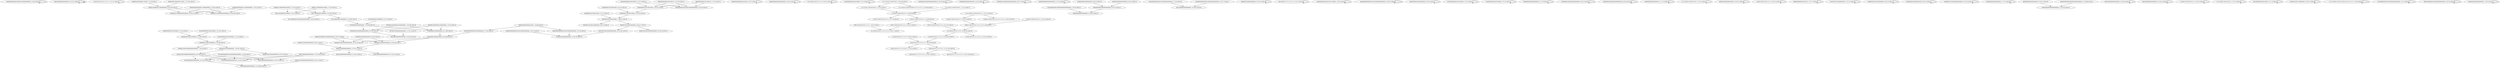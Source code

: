 digraph G {
    "000000000000010000010000000000000_1-34:20-LEN:33" -> "000000000000010000010000000000000_1-34:20-LEN:33";
    "00010000000000000000_14-34:15-LEN:20" -> "00010000000000000000_14-34:15-LEN:20";
    "110010101011011111111_11-31:13-LEN:21" -> "110010101011011111111_11-31:13-LEN:21";
    "000000010000000110000_1-22:16-LEN:21" -> "0000010000000110000000000_4-28:250-LEN:25";
    "0000000010000000110000_1-22:220-LEN:22" -> "0000010000000110000000000_4-28:250-LEN:25";
    "000000010000000000000_10-30:618-LEN:21" -> "00000100000000000000_12-31:611-LEN:20";
    "000000000000000010000_3-24:13-LEN:21" -> "000000000000000010000_3-24:13-LEN:21";
    "00000010001000000000_7-26:367-LEN:20" -> "0000010001000000000000000_8-32:366-LEN:25";
    "00000010001000000000_7-26:367-LEN:20" -> "000001000100000000000_8-29:14-LEN:21";
    "0000000000000000000000_4-26:13-LEN:22" -> "0000000000000000000000_4-26:13-LEN:22";
    "10000000100000000000_8-28:20-LEN:20" -> "000000010000000000000_10-30:618-LEN:21";
    "10000000100000000000_8-28:20-LEN:20" -> "000000010000000000000000_10-34:16-LEN:24";
    "0000010010000000000000000_9-33:15-LEN:25" -> "00100000000000000000_15-34:960-LEN:20";
    "00011000000001000000_4-23:283-LEN:20" -> "00110000000010000000000000000_5-34:19-LEN:29";
    "00011000000001000000_4-23:283-LEN:20" -> "001100000000100000000_5-25:283-LEN:21";
    "00000010000000100000000000_3-28:15-LEN:26" -> "000000010000000000000_10-30:618-LEN:21";
    "00000010000000100000000000_3-28:15-LEN:26" -> "000000010000000000000000_10-34:16-LEN:24";
    "01110010101011111111_9-29:13-LEN:20" -> "01110010101011111111_9-29:13-LEN:20";
    "000000000001000100000_1-22:24-LEN:21" -> "00000000010001000000_4-23:362-LEN:20";
    "001000000001000100000_1-22:13-LEN:21" -> "001000000001000100000_1-22:13-LEN:21";
    "1000111001010101111111_6-27:128-LEN:22" -> "01110010101011111111_9-28:202-LEN:20";
    "000001100000000100000_1-22:28-LEN:21" -> "00011000000001000000_4-23:283-LEN:20";
    "000001100000000100000_1-22:28-LEN:21" -> "00011000000001000000_4-24:13-LEN:20";
    "00010000000000000000_14-34:15-LEN:20" -> "00010000000000000000_14-34:15-LEN:20";
    "11101011100101010111_4-23:99-LEN:20" -> "1101011100101010111111_5-27:14-LEN:22";
    "11101011100101010111_4-23:99-LEN:20" -> "11010111001010101111_5-24:89-LEN:20";
    "111110101110010101011_2-22:97-LEN:21" -> "11101011100101010111_4-23:99-LEN:20";
    "11000111001010101111_5-24:124-LEN:20" -> "1000111001010101111111_6-27:128-LEN:22";
    "000010010001000000000000_10-33:392-LEN:24" -> "00100010000000000000_15-34:379-LEN:20";
    "0000000000000000110000000000_1-28:26-LEN:28" -> "000000011000000000000000_10-34:15-LEN:24";
    "0000000000000000110000000000_1-28:26-LEN:28" -> "0000000110000000000000000_10-34:265-LEN:25";
    "00000001000000001000000000_1-26:190-LEN:26" -> "1000000001000000000000000_8-33:33-LEN:25";
    "00000001000000001000000000_1-26:190-LEN:26" -> "10000000010000000000_8-27:494-LEN:20";
    "0000000010000000000000000_9-34:16-LEN:25" -> "0000000010000000000000000_9-34:16-LEN:25";
    "11000111001010101111_4-24:16-LEN:20" -> "1000111001010101111111_6-27:128-LEN:22";
    "0000001100000000100000_1-22:253-LEN:22" -> "00011000000001000000_4-23:283-LEN:20";
    "0000001100000000100000_1-22:253-LEN:22" -> "00011000000001000000_4-24:13-LEN:20";
    "00000000000000000000_4-24:14-LEN:20" -> "00000000000000000000_4-24:14-LEN:20";
    "11001010101111111111_11-30:195-LEN:20" -> "1001010101111111111011_12-34:22-LEN:22";
    "11001010101111111111_11-30:195-LEN:20" -> "10010101011111111111_12-31:162-LEN:20";
    "10000000100000000000000000_8-34:17-LEN:26" -> "10000000100000000000000000_8-34:17-LEN:26";
    "11111101011100101010_1-20:130-LEN:20" -> "111110101110010101011_2-22:97-LEN:21";
    "11111101011100101010_1-20:130-LEN:20" -> "111110101110010101001111111111111_2-34:30-LEN:33";
    "000000010000000000000_9-30:14-LEN:21" -> "00000100000000000000_12-31:611-LEN:20";
    "0000000000000000000000_1-23:13-LEN:22" -> "0000000000000000000000_1-23:13-LEN:22";
    "000000000000000000000000_9-33:32-LEN:24" -> "00000000000000000000_14-34:62-LEN:20";
    "01100101010111111111_9-29:14-LEN:20" -> "11001010101111111111_11-30:195-LEN:20";
    "10010101011111111111_12-31:162-LEN:20" -> "001010101111111111111_13-34:13-LEN:21";
    "10010101011111111111_12-31:162-LEN:20" -> "0010101011111111111111_13-34:136-LEN:22";
    "00100000000010001000000000000000_1-33:16-LEN:32" -> "00010000000000000000_14-34:43-LEN:20";
    "0000010001000000000000000_8-32:366-LEN:25" -> "000100000000000000010_14-34:14-LEN:21";
    "0000010001000000000000000_8-32:366-LEN:25" -> "00010000000000000000_14-34:32-LEN:20";
    "0000010001000000000000000_8-32:366-LEN:25" -> "00010000000000000000_14-33:976-LEN:20";
    "1010111001010101111111_6-27:87-LEN:22" -> "01110010101011111111_9-28:202-LEN:20";
    "10000000000000000000_8-28:20-LEN:20" -> "000000000000000000000000_9-33:32-LEN:24";
    "00000000100100010000_5-25:13-LEN:20" -> "00000001001000100000_7-26:431-LEN:20";
    "00000000100000000000_9-28:596-LEN:20" -> "000000010000000000000_10-30:618-LEN:21";
    "00000000100000000000_9-28:596-LEN:20" -> "000000010000000000000000_10-34:16-LEN:24";
    "00000001000000000000_10-30:13-LEN:20" -> "00000001000000000000_10-30:13-LEN:20";
    "00101000111111111111_13-32:13-LEN:20" -> "00101000111111111111_13-32:13-LEN:20";
    "00000000000000001000_1-20:88-LEN:20" -> "00000000000000010001000000000000_2-33:16-LEN:32";
    "00000000000000001000_1-20:88-LEN:20" -> "00000000000000010000000000_2-27:85-LEN:26";
    "00000000000000010001000000000000_2-33:16-LEN:32" -> "00100010000000000000_15-34:379-LEN:20";
    "00000000000001001001100000_1-26:14-LEN:26" -> "00000000000001001001100000_1-26:14-LEN:26";
    "11010111001010101111_5-24:89-LEN:20" -> "1010111001010101111111_6-27:87-LEN:22";
    "11010111001010101111_5-24:89-LEN:20" -> "1010111001010101111111_6-28:13-LEN:22";
    "0000000000000000100100000000000000_1-34:197-LEN:34" -> "0000000000000000100100000000000000_1-34:197-LEN:34";
    "000000000010000000000_9-30:13-LEN:21" -> "000000000010000000000_9-30:13-LEN:21";
    "00100000000010000000000000000000_1-33:29-LEN:32" -> "00000000000000000000_14-34:62-LEN:20";
    "00000000010001000000_4-23:362-LEN:20" -> "000000001000100000000_5-25:368-LEN:21";
    "0010000000001001000000_1-23:13-LEN:22" -> "0010000000001001000000_1-23:13-LEN:22";
    "010000000010001000000_2-23:13-LEN:21" -> "010000000010001000000_2-23:13-LEN:21";
    "0000001000000001000000000_1-26:19-LEN:25" -> "1000000001000000000000000_8-33:33-LEN:25";
    "0000001000000001000000000_1-26:19-LEN:25" -> "10000000010000000000_8-27:494-LEN:20";
    "0000000000000100100010_1-22:374-LEN:22" -> "000000000010010001000000000000_4-34:16-LEN:30";
    "0000000000000100100010_1-22:374-LEN:22" -> "000000000010010001000_4-24:415-LEN:21";
    "000000000000000000000_1-22:13-LEN:21" -> "000000000000000000000_1-22:13-LEN:21";
    "00001000000000000000_13-32:591-LEN:20" -> "000100000000000000010_14-34:14-LEN:21";
    "00001000000000000000_13-32:591-LEN:20" -> "00010000000000000000_14-34:32-LEN:20";
    "00001000000000000000_13-32:591-LEN:20" -> "00010000000000000000_14-33:976-LEN:20";
    "0000000010000000000000000_9-34:14-LEN:25" -> "0000000010000000000000000_9-34:14-LEN:25";
    "00000000000000010000000000_2-27:85-LEN:26" -> "00000000100000000000_9-28:596-LEN:20";
    "1000000001000000000000000_8-33:33-LEN:25" -> "00010000000000000000_14-34:44-LEN:20";
    "10000000100000000000000000_8-34:16-LEN:26" -> "10000000100000000000000000_8-34:16-LEN:26";
    "000000000000100100010_1-22:35-LEN:21" -> "000000000010010001000000000000_4-34:16-LEN:30";
    "000000000000100100010_1-22:35-LEN:21" -> "000000000010010001000_4-24:415-LEN:21";
    "00000000000000000010_1-21:13-LEN:20" -> "00000000000000000010_1-21:13-LEN:20";
    "00000000000000000000_8-28:14-LEN:20" -> "000000000000000000000000_9-33:32-LEN:24";
    "111110001110010101011_1-22:14-LEN:21" -> "111110001110010101011_1-22:14-LEN:21";
    "00000100000000000000_14-34:13-LEN:20" -> "00000100000000000000_14-34:13-LEN:20";
    "10001100101010111111_6-26:13-LEN:20" -> "10001100101010111111_6-26:13-LEN:20";
    "00010000000000000000_14-33:976-LEN:20" -> "00100000000000000000_15-34:960-LEN:20";
    "11000000001000000000_7-26:299-LEN:20" -> "1000000001000000000000000_8-33:33-LEN:25";
    "11000000001000000000_7-26:299-LEN:20" -> "10000000010000000000_8-27:494-LEN:20";
    "00000000000001001001_1-21:17-LEN:20" -> "00000000000001001001_1-21:17-LEN:20";
    "10000000010000000000_8-27:494-LEN:20" -> "00000000100000000000_9-28:596-LEN:20";
    "00100100110000000000_12-31:13-LEN:20" -> "00100100110000000000_12-31:13-LEN:20";
    "0000000010001000000000_4-26:13-LEN:22" -> "0000000010001000000000_4-26:13-LEN:22";
    "000000001000000000000_9-30:13-LEN:21" -> "000000001000000000000_9-30:13-LEN:21";
    "0000000110100000000000000_10-34:18-LEN:25" -> "0000000110100000000000000_10-34:18-LEN:25";
    "11100101010111111111_10-29:192-LEN:20" -> "11001010101111111111_11-30:195-LEN:20";
    "00000000000000010001000000000000_1-33:15-LEN:32" -> "00100010000000000000_15-34:379-LEN:20";
    "00000000000000000000_1-21:13-LEN:20" -> "00000000000000000000_1-21:13-LEN:20";
    "0010000000000001000000000000000_1-32:56-LEN:31" -> "000100000000000000010_14-34:14-LEN:21";
    "0010000000000001000000000000000_1-32:56-LEN:31" -> "00010000000000000000_14-34:32-LEN:20";
    "0010000000000001000000000000000_1-32:56-LEN:31" -> "00010000000000000000_14-33:976-LEN:20";
    "000000001000100000000_5-25:368-LEN:21" -> "00000010001000000000_7-26:367-LEN:20";
    "000000001000100000000_5-25:368-LEN:21" -> "000000100010000000000000000_7-34:18-LEN:27";
    "00000000000000000000_10-30:13-LEN:20" -> "00000000000000000000000_12-34:353-LEN:23";
    "00010000000000000000_14-34:18-LEN:20" -> "00010000000000000000_14-34:18-LEN:20";
    "0010000000001000100000_1-22:341-LEN:22" -> "00000000010001000000_4-23:362-LEN:20";
    "000000000000000110000000000_1-28:22-LEN:27" -> "000000011000000000000000_10-34:15-LEN:24";
    "000000000000000110000000000_1-28:22-LEN:27" -> "0000000110000000000000000_10-34:265-LEN:25";
    "00010000000000000000_14-34:13-LEN:20" -> "00010000000000000000_14-34:13-LEN:20";
    "11100011001010101111_4-24:13-LEN:20" -> "11100011001010101111_4-24:13-LEN:20";
    "001100000000100000000_5-25:283-LEN:21" -> "11000000001000000000_7-26:299-LEN:20";
    "11111000110010101011_2-22:13-LEN:20" -> "11111000110010101011_2-22:13-LEN:20";
    "0010000000000100100010_1-22:13-LEN:22" -> "000000000010010001000000000000_4-34:16-LEN:30";
    "0010000000000100100010_1-22:13-LEN:22" -> "000000000010010001000_4-24:415-LEN:21";
    "00000000000000001000000000000000_1-33:17-LEN:32" -> "00010000000000000000_14-34:43-LEN:20";
    "00100000000100010000_1-21:13-LEN:20" -> "00100000000100010000_1-21:13-LEN:20";
    "00000001001000100000_7-26:431-LEN:20" -> "0000001001000100000000_8-30:13-LEN:22";
    "00000001001000100000_7-26:431-LEN:20" -> "000000100100010000000_8-28:417-LEN:21";
    "01110010101011111111_9-28:202-LEN:20" -> "1110010101011111111111_10-32:14-LEN:22";
    "01110010101011111111_9-28:202-LEN:20" -> "11100101010111111111_10-29:192-LEN:20";
    "111110101110010101011_1-22:13-LEN:21" -> "11101011100101010111_4-23:99-LEN:20";
    "01100000000100000000_5-25:13-LEN:20" -> "11000000001000000000_7-26:299-LEN:20";
    "00000000100100010000_6-25:424-LEN:20" -> "00000001001000100000_7-26:431-LEN:20";
    "0010000000010001000000_1-23:14-LEN:22" -> "000000001000100000000_5-25:368-LEN:21";
    "00000100000000000000_12-31:611-LEN:20" -> "00001000000000000000_13-32:591-LEN:20";
    "00000100000000000000_12-31:611-LEN:20" -> "000010000000000000000_13-34:25-LEN:21";
    "00000100000000000000_12-31:611-LEN:20" -> "0000100000000000000100_13-34:15-LEN:22";
    "000000100100010000000_8-28:417-LEN:21" -> "000010010001000000000000_10-33:392-LEN:24";
    "000000100100010000000_8-28:417-LEN:21" -> "000010010001000000000000_10-34:18-LEN:24";
    "000000000010010001000_4-24:415-LEN:21" -> "00000000100100010000_6-25:424-LEN:20";
    "11111100011100101010111_1-23:141-LEN:23" -> "11000111001010101111111111111_5-34:25-LEN:29";
    "11111100011100101010111_1-23:141-LEN:23" -> "11000111001010101111_5-24:124-LEN:20";
    "00001001001100000000_10-29:13-LEN:20" -> "00001001001100000000_10-29:13-LEN:20";
    "000111001010101111111_7-28:13-LEN:21" -> "0111001010101111111111111_9-34:17-LEN:25";
    "1010111001010101111111_6-28:13-LEN:22" -> "0111001010101111111111111_9-34:17-LEN:25";
    "111111000111001110100101110111111_1-34:49-LEN:33" -> "111111000111001110100101110111111_1-34:49-LEN:33";
    "000000000000000000000000000000_1-30:346-LEN:30" -> "00000000000000000000000_12-34:353-LEN:23";
    "001000000000100100000000000000_1-31:14-LEN:30" -> "001000000000100100000000000000_1-31:14-LEN:30";
    "00001000000010000000000000000_5-34:18-LEN:29" -> "00001000000010000000000000000_5-34:18-LEN:29";
    "0010001000000000000000_11-33:13-LEN:22" -> "00010000000000000000_14-34:44-LEN:20";
    "0000010000000110000000000_4-28:250-LEN:25" -> "000000011000000000000000_10-34:15-LEN:24";
    "0000010000000110000000000_4-28:250-LEN:25" -> "0000000110000000000000000_10-34:265-LEN:25";
    "000000000000000000000_7-28:13-LEN:21" -> "000000000000000000000_7-28:13-LEN:21";
    "00000000010010001000_4-24:14-LEN:20" -> "00000000100100010000_6-25:424-LEN:20";
}
